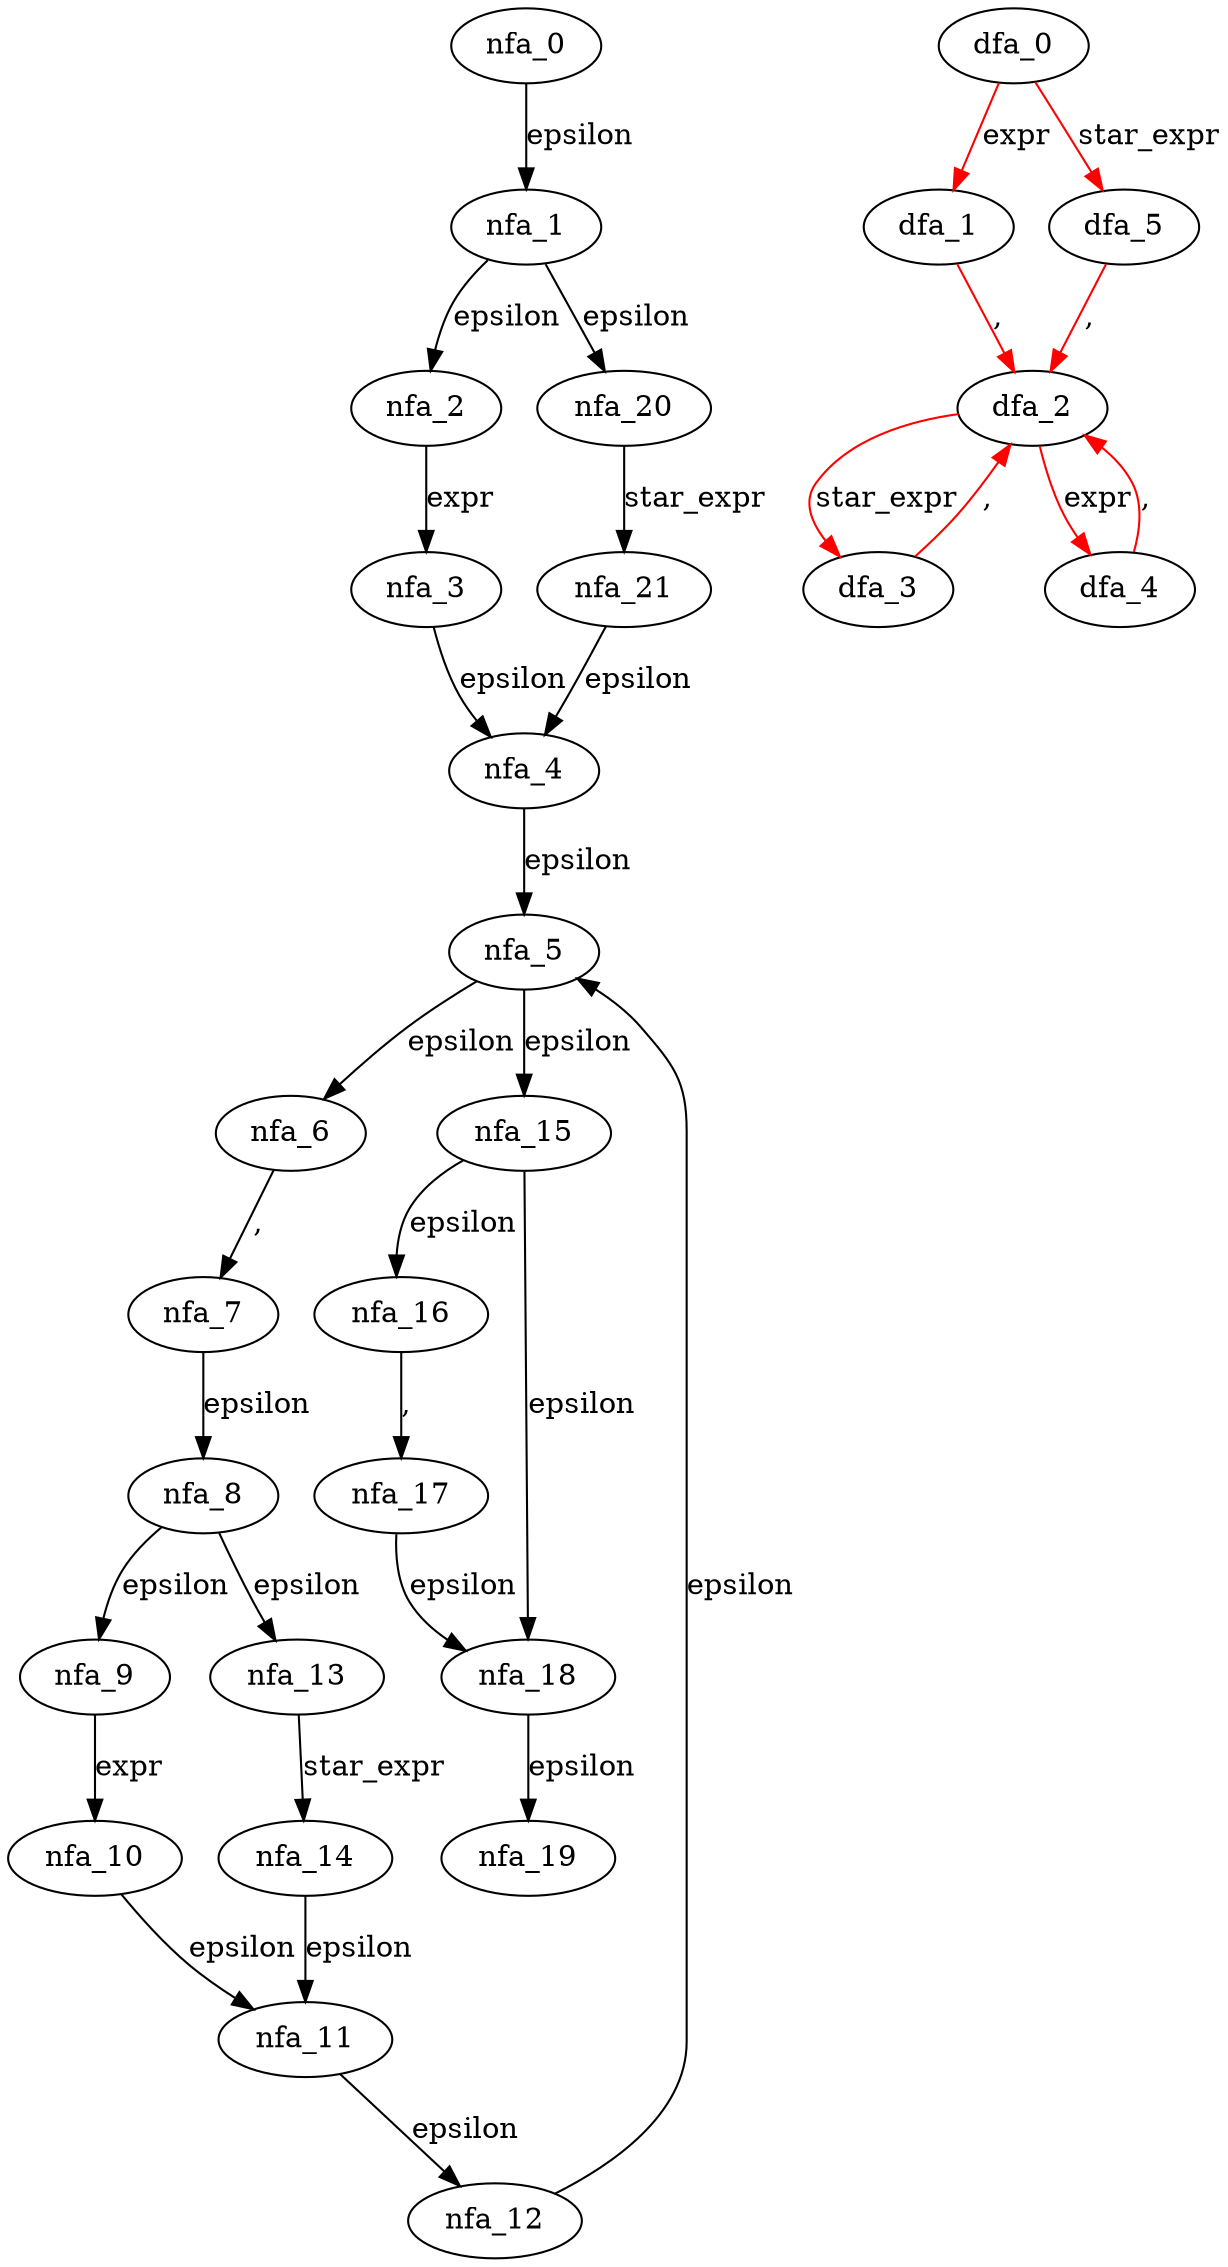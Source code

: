 digraph exprlist {
 subgraph exprlist_nfa {
  nfa_0->nfa_1[label=epsilon]
  nfa_1->nfa_2[label=epsilon]
  nfa_2->nfa_3[label=expr]
  nfa_3->nfa_4[label=epsilon]
  nfa_4->nfa_5[label=epsilon]
  nfa_5->nfa_6[label=epsilon]
  nfa_6->nfa_7[label=","]
  nfa_7->nfa_8[label=epsilon]
  nfa_8->nfa_9[label=epsilon]
  nfa_9->nfa_10[label=expr]
  nfa_10->nfa_11[label=epsilon]
  nfa_11->nfa_12[label=epsilon]
  nfa_12->nfa_5[label=epsilon]
  nfa_8->nfa_13[label=epsilon]
  nfa_13->nfa_14[label=star_expr]
  nfa_14->nfa_11[label=epsilon]
  nfa_5->nfa_15[label=epsilon]
  nfa_15->nfa_16[label=epsilon]
  nfa_16->nfa_17[label=","]
  nfa_17->nfa_18[label=epsilon]
  nfa_18->nfa_19[label=epsilon]
  nfa_15->nfa_18[label=epsilon]
  nfa_1->nfa_20[label=epsilon]
  nfa_20->nfa_21[label=star_expr]
  nfa_21->nfa_4[label=epsilon]
  }
 subgraph exprlist_dfa {
  dfa_0->dfa_1[label=expr,color=red]
  dfa_1->dfa_2[label=",",color=red]
  dfa_2->dfa_3[label=star_expr,color=red]
  dfa_3->dfa_2[label=",",color=red]
  dfa_2->dfa_4[label=expr,color=red]
  dfa_4->dfa_2[label=",",color=red]
  dfa_0->dfa_5[label=star_expr,color=red]
  dfa_5->dfa_2[label=",",color=red]
  }
}
